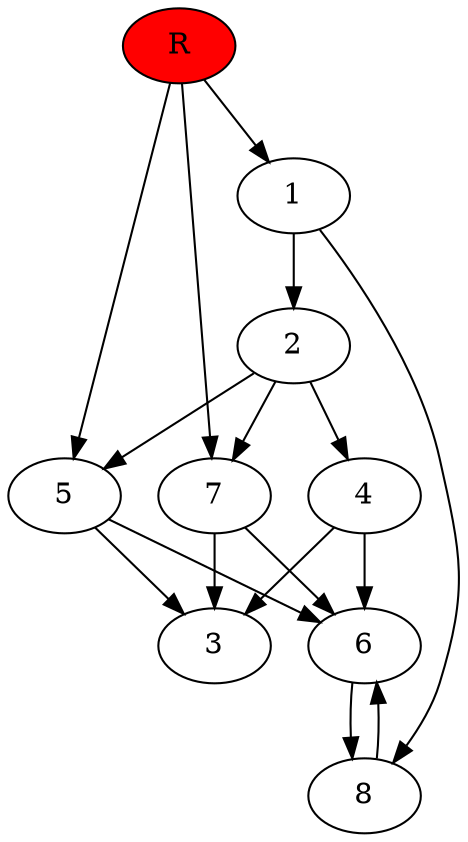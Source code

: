 digraph prb42749 {
	1
	2
	3
	4
	5
	6
	7
	8
	R [fillcolor="#ff0000" style=filled]
	1 -> 2
	1 -> 8
	2 -> 4
	2 -> 5
	2 -> 7
	4 -> 3
	4 -> 6
	5 -> 3
	5 -> 6
	6 -> 8
	7 -> 3
	7 -> 6
	8 -> 6
	R -> 1
	R -> 5
	R -> 7
}
